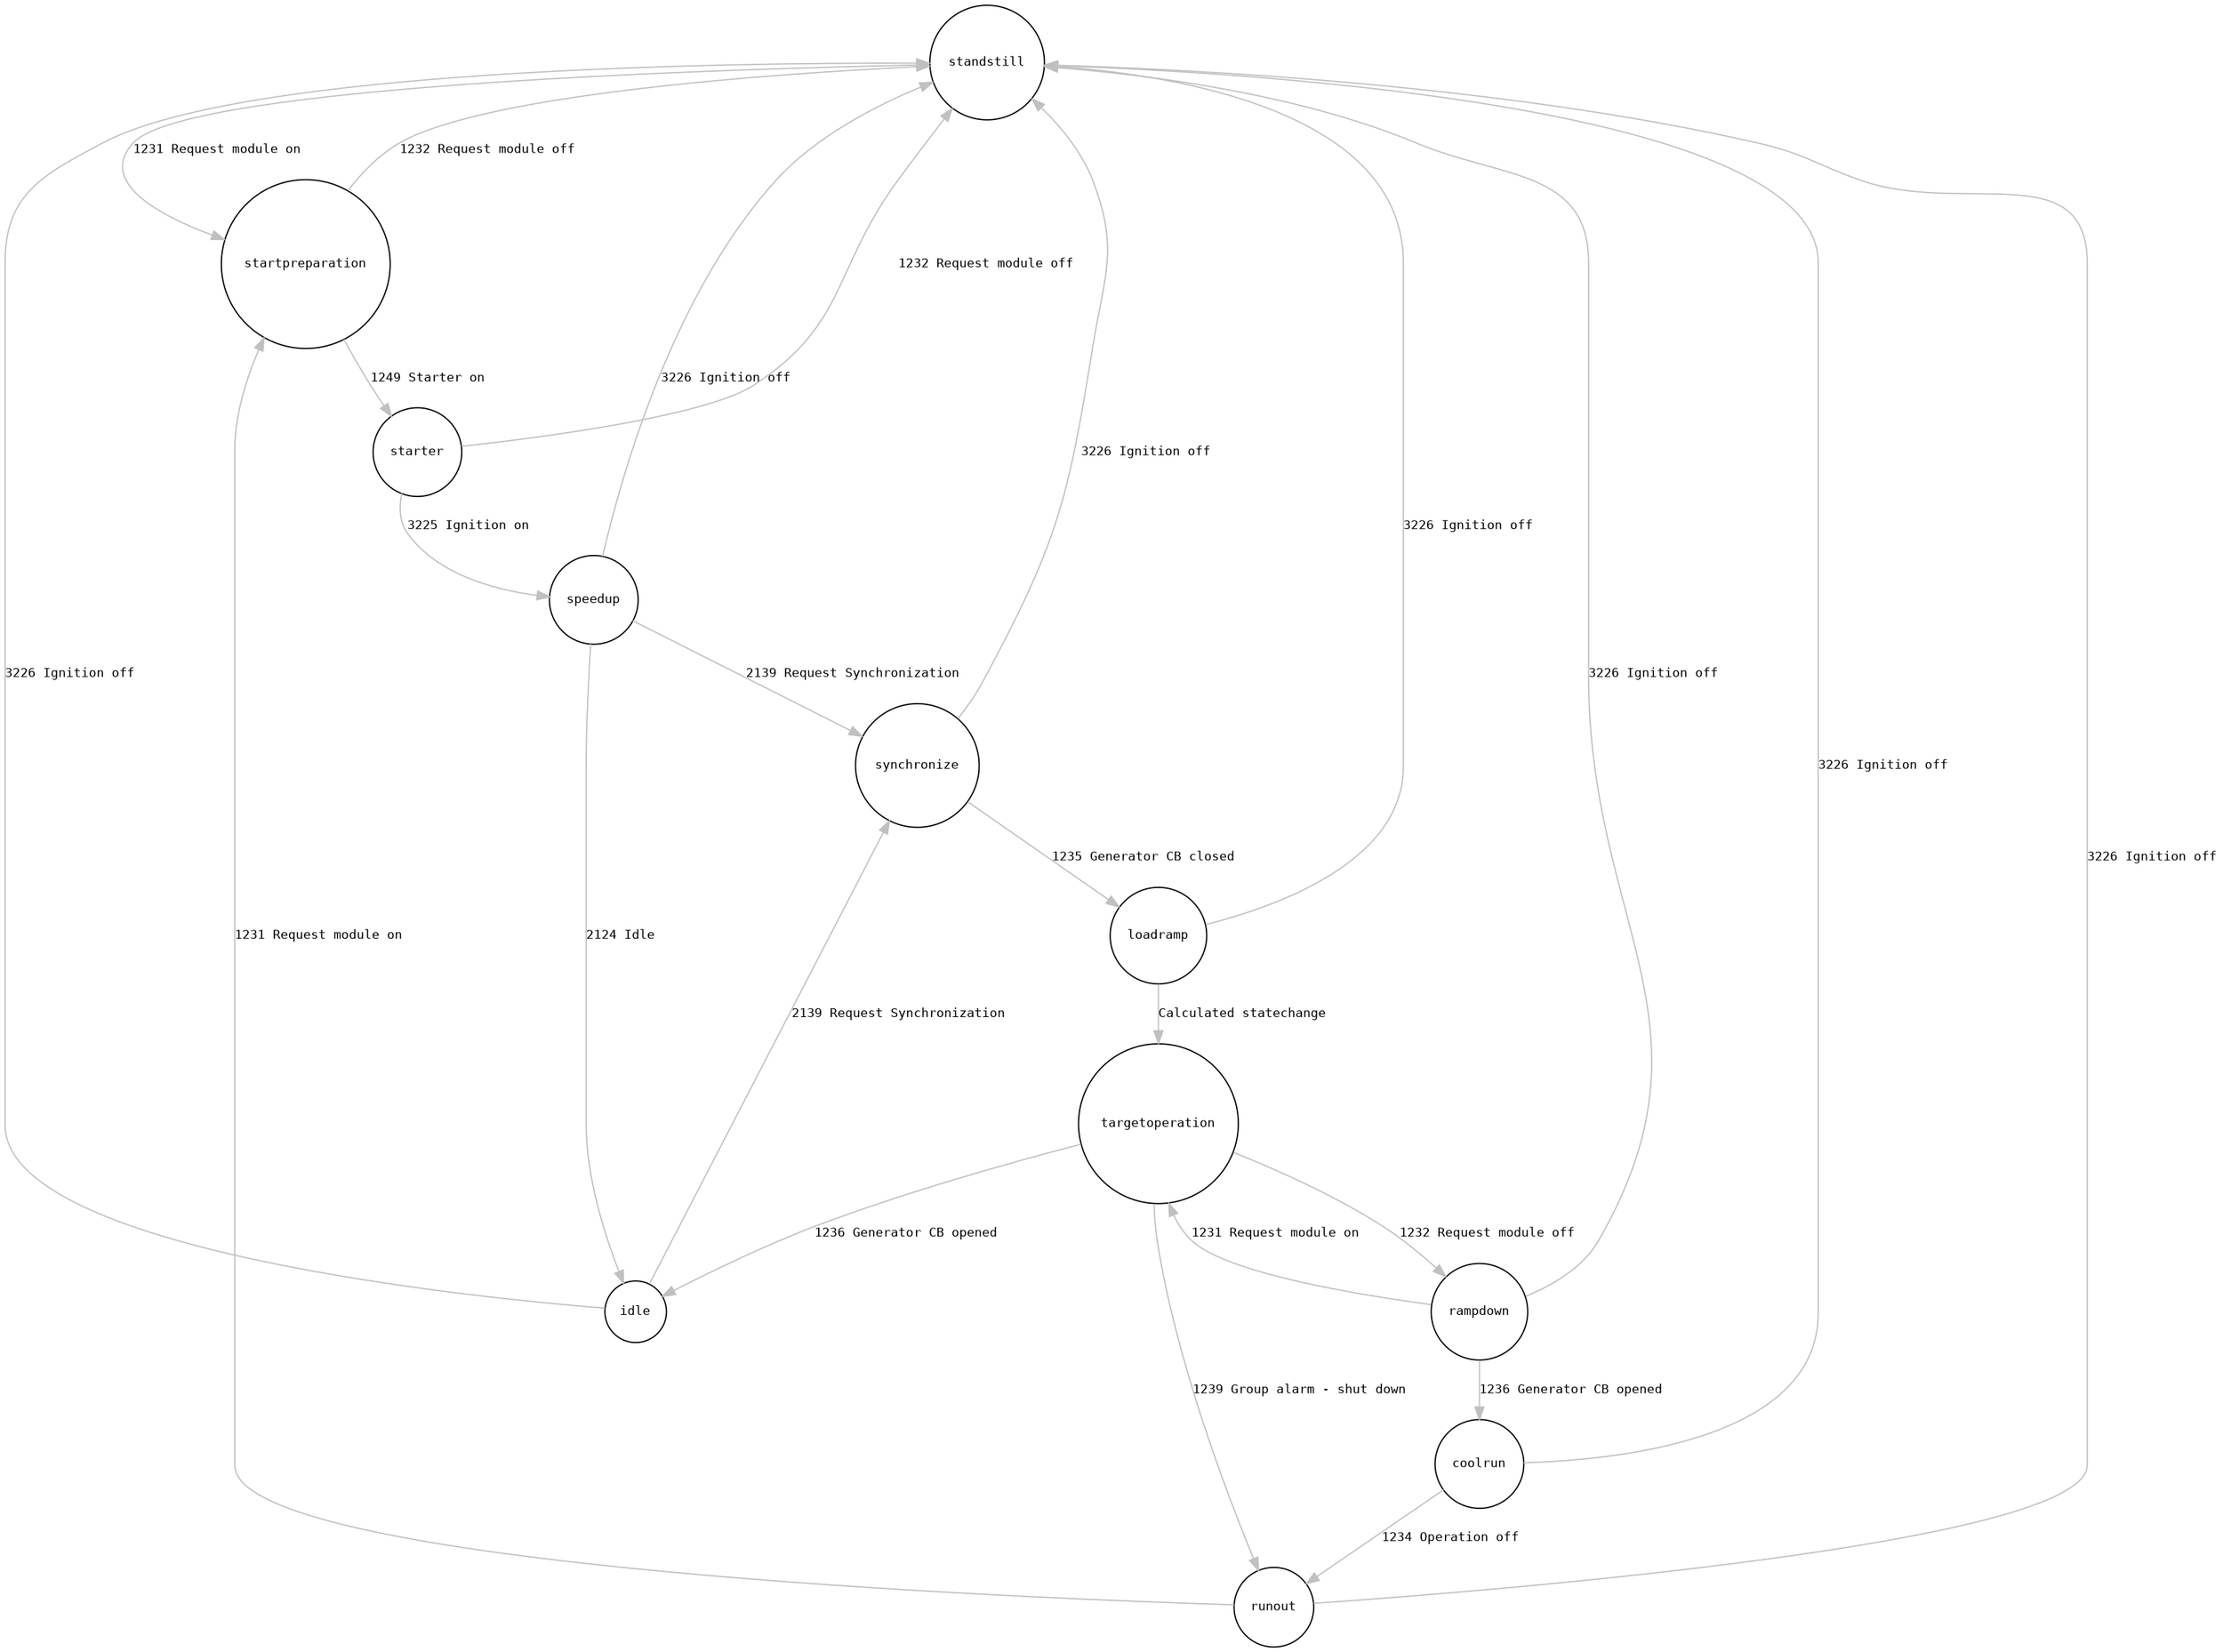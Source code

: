 digraph G {
    graph [rankdir=TB labelfontcolor=red fontname="monospace" nodesep=1 size="20,33"]
    node [fontname="monospace" fontsize=10  shape="circle"]
    edge [fontname="monospace" color="grey" fontsize=10]
    standstill [label="standstill"]
    standstill -> startpreparation [label="1231 Request module on"]
    startpreparation [label="startpreparation"]
    startpreparation -> starter [label="1249 Starter on"]
    startpreparation -> standstill [label="1232 Request module off"]
    starter [label="starter"]
    starter -> speedup [label="3225 Ignition on"]
    starter -> standstill [label="1232 Request module off"]
    speedup [label="speedup"]
    speedup -> idle [label="2124 Idle"]
    speedup -> synchronize [label="2139 Request Synchronization"]
    speedup -> standstill [label="3226 Ignition off"]
    idle [label="idle"]
    idle -> synchronize [label="2139 Request Synchronization"]
    idle -> standstill [label="3226 Ignition off"]
    synchronize [label="synchronize"]
    synchronize -> loadramp [label="1235 Generator CB closed"]
    synchronize -> standstill [label="3226 Ignition off"]
    loadramp [label="loadramp"]
    loadramp -> standstill [label="3226 Ignition off"]
    loadramp -> targetoperation [label="Calculated statechange"]
    targetoperation [label="targetoperation"]
    targetoperation -> rampdown [label="1232 Request module off"]
    targetoperation -> runout [label="1239 Group alarm - shut down"]
    targetoperation -> idle [label="1236 Generator CB opened"]
    rampdown [label="rampdown"]
    rampdown -> coolrun [label="1236 Generator CB opened"]
    rampdown -> standstill [label="3226 Ignition off"]
    rampdown -> targetoperation [label="1231 Request module on"]
    coolrun [label="coolrun"]
    coolrun -> runout [label="1234 Operation off"]
    coolrun -> standstill [label="3226 Ignition off"]
    runout [label="runout"]
    runout -> standstill [label="3226 Ignition off"]
    runout -> startpreparation [label="1231 Request module on"]
}
